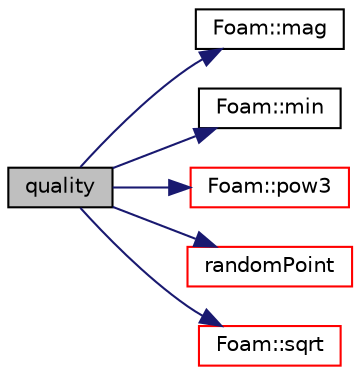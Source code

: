 digraph "quality"
{
  bgcolor="transparent";
  edge [fontname="Helvetica",fontsize="10",labelfontname="Helvetica",labelfontsize="10"];
  node [fontname="Helvetica",fontsize="10",shape=record];
  rankdir="LR";
  Node168 [label="quality",height=0.2,width=0.4,color="black", fillcolor="grey75", style="filled", fontcolor="black"];
  Node168 -> Node169 [color="midnightblue",fontsize="10",style="solid",fontname="Helvetica"];
  Node169 [label="Foam::mag",height=0.2,width=0.4,color="black",URL="$a21851.html#a929da2a3fdcf3dacbbe0487d3a330dae"];
  Node168 -> Node170 [color="midnightblue",fontsize="10",style="solid",fontname="Helvetica"];
  Node170 [label="Foam::min",height=0.2,width=0.4,color="black",URL="$a21851.html#a253e112ad2d56d96230ff39ea7f442dc"];
  Node168 -> Node171 [color="midnightblue",fontsize="10",style="solid",fontname="Helvetica"];
  Node171 [label="Foam::pow3",height=0.2,width=0.4,color="red",URL="$a21851.html#a2e8f5d970ee4fb466536c3c46bae91fe"];
  Node168 -> Node175 [color="midnightblue",fontsize="10",style="solid",fontname="Helvetica"];
  Node175 [label="randomPoint",height=0.2,width=0.4,color="red",URL="$a28741.html#ab7ab51653cc6b4c1050b733a54aeda57",tooltip="Return a random point in the tetrahedron from a. "];
  Node168 -> Node179 [color="midnightblue",fontsize="10",style="solid",fontname="Helvetica"];
  Node179 [label="Foam::sqrt",height=0.2,width=0.4,color="red",URL="$a21851.html#a8616bd62eebf2342a80222fecb1bda71"];
}
